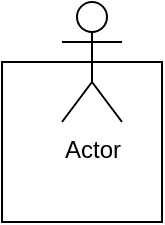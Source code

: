 <mxfile version="15.9.6" type="github">
  <diagram id="IxpC-y-YUA07W0LLrmt9" name="Page-1">
    <mxGraphModel dx="1075" dy="769" grid="1" gridSize="10" guides="1" tooltips="1" connect="1" arrows="1" fold="1" page="1" pageScale="1" pageWidth="827" pageHeight="1169" math="0" shadow="0">
      <root>
        <mxCell id="0" />
        <mxCell id="1" parent="0" />
        <mxCell id="RrIuJd0ADrsNlMFAVMiA-1" value="" style="whiteSpace=wrap;html=1;aspect=fixed;" parent="1" vertex="1">
          <mxGeometry x="370" y="390" width="80" height="80" as="geometry" />
        </mxCell>
        <mxCell id="-N0yMn8HxPNGGOyVwiRX-1" value="Actor" style="shape=umlActor;verticalLabelPosition=bottom;verticalAlign=top;html=1;outlineConnect=0;" vertex="1" parent="1">
          <mxGeometry x="400" y="360" width="30" height="60" as="geometry" />
        </mxCell>
      </root>
    </mxGraphModel>
  </diagram>
</mxfile>

